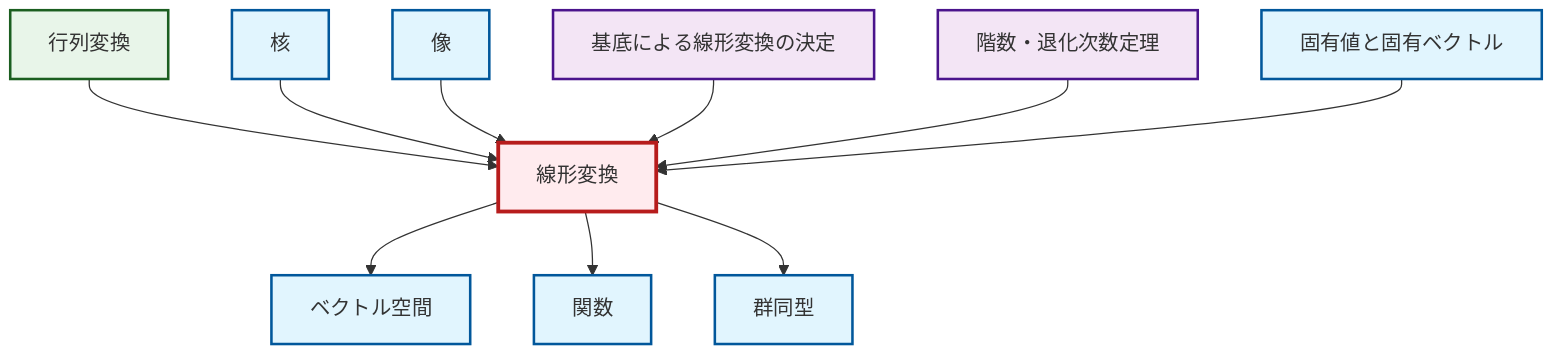 graph TD
    classDef definition fill:#e1f5fe,stroke:#01579b,stroke-width:2px
    classDef theorem fill:#f3e5f5,stroke:#4a148c,stroke-width:2px
    classDef axiom fill:#fff3e0,stroke:#e65100,stroke-width:2px
    classDef example fill:#e8f5e9,stroke:#1b5e20,stroke-width:2px
    classDef current fill:#ffebee,stroke:#b71c1c,stroke-width:3px
    def-vector-space["ベクトル空間"]:::definition
    def-kernel["核"]:::definition
    def-function["関数"]:::definition
    thm-rank-nullity["階数・退化次数定理"]:::theorem
    def-linear-transformation["線形変換"]:::definition
    ex-matrix-transformation["行列変換"]:::example
    def-isomorphism["群同型"]:::definition
    thm-linear-transformation-basis["基底による線形変換の決定"]:::theorem
    def-image["像"]:::definition
    def-eigenvalue-eigenvector["固有値と固有ベクトル"]:::definition
    ex-matrix-transformation --> def-linear-transformation
    def-kernel --> def-linear-transformation
    def-image --> def-linear-transformation
    def-linear-transformation --> def-vector-space
    thm-linear-transformation-basis --> def-linear-transformation
    thm-rank-nullity --> def-linear-transformation
    def-linear-transformation --> def-function
    def-linear-transformation --> def-isomorphism
    def-eigenvalue-eigenvector --> def-linear-transformation
    class def-linear-transformation current